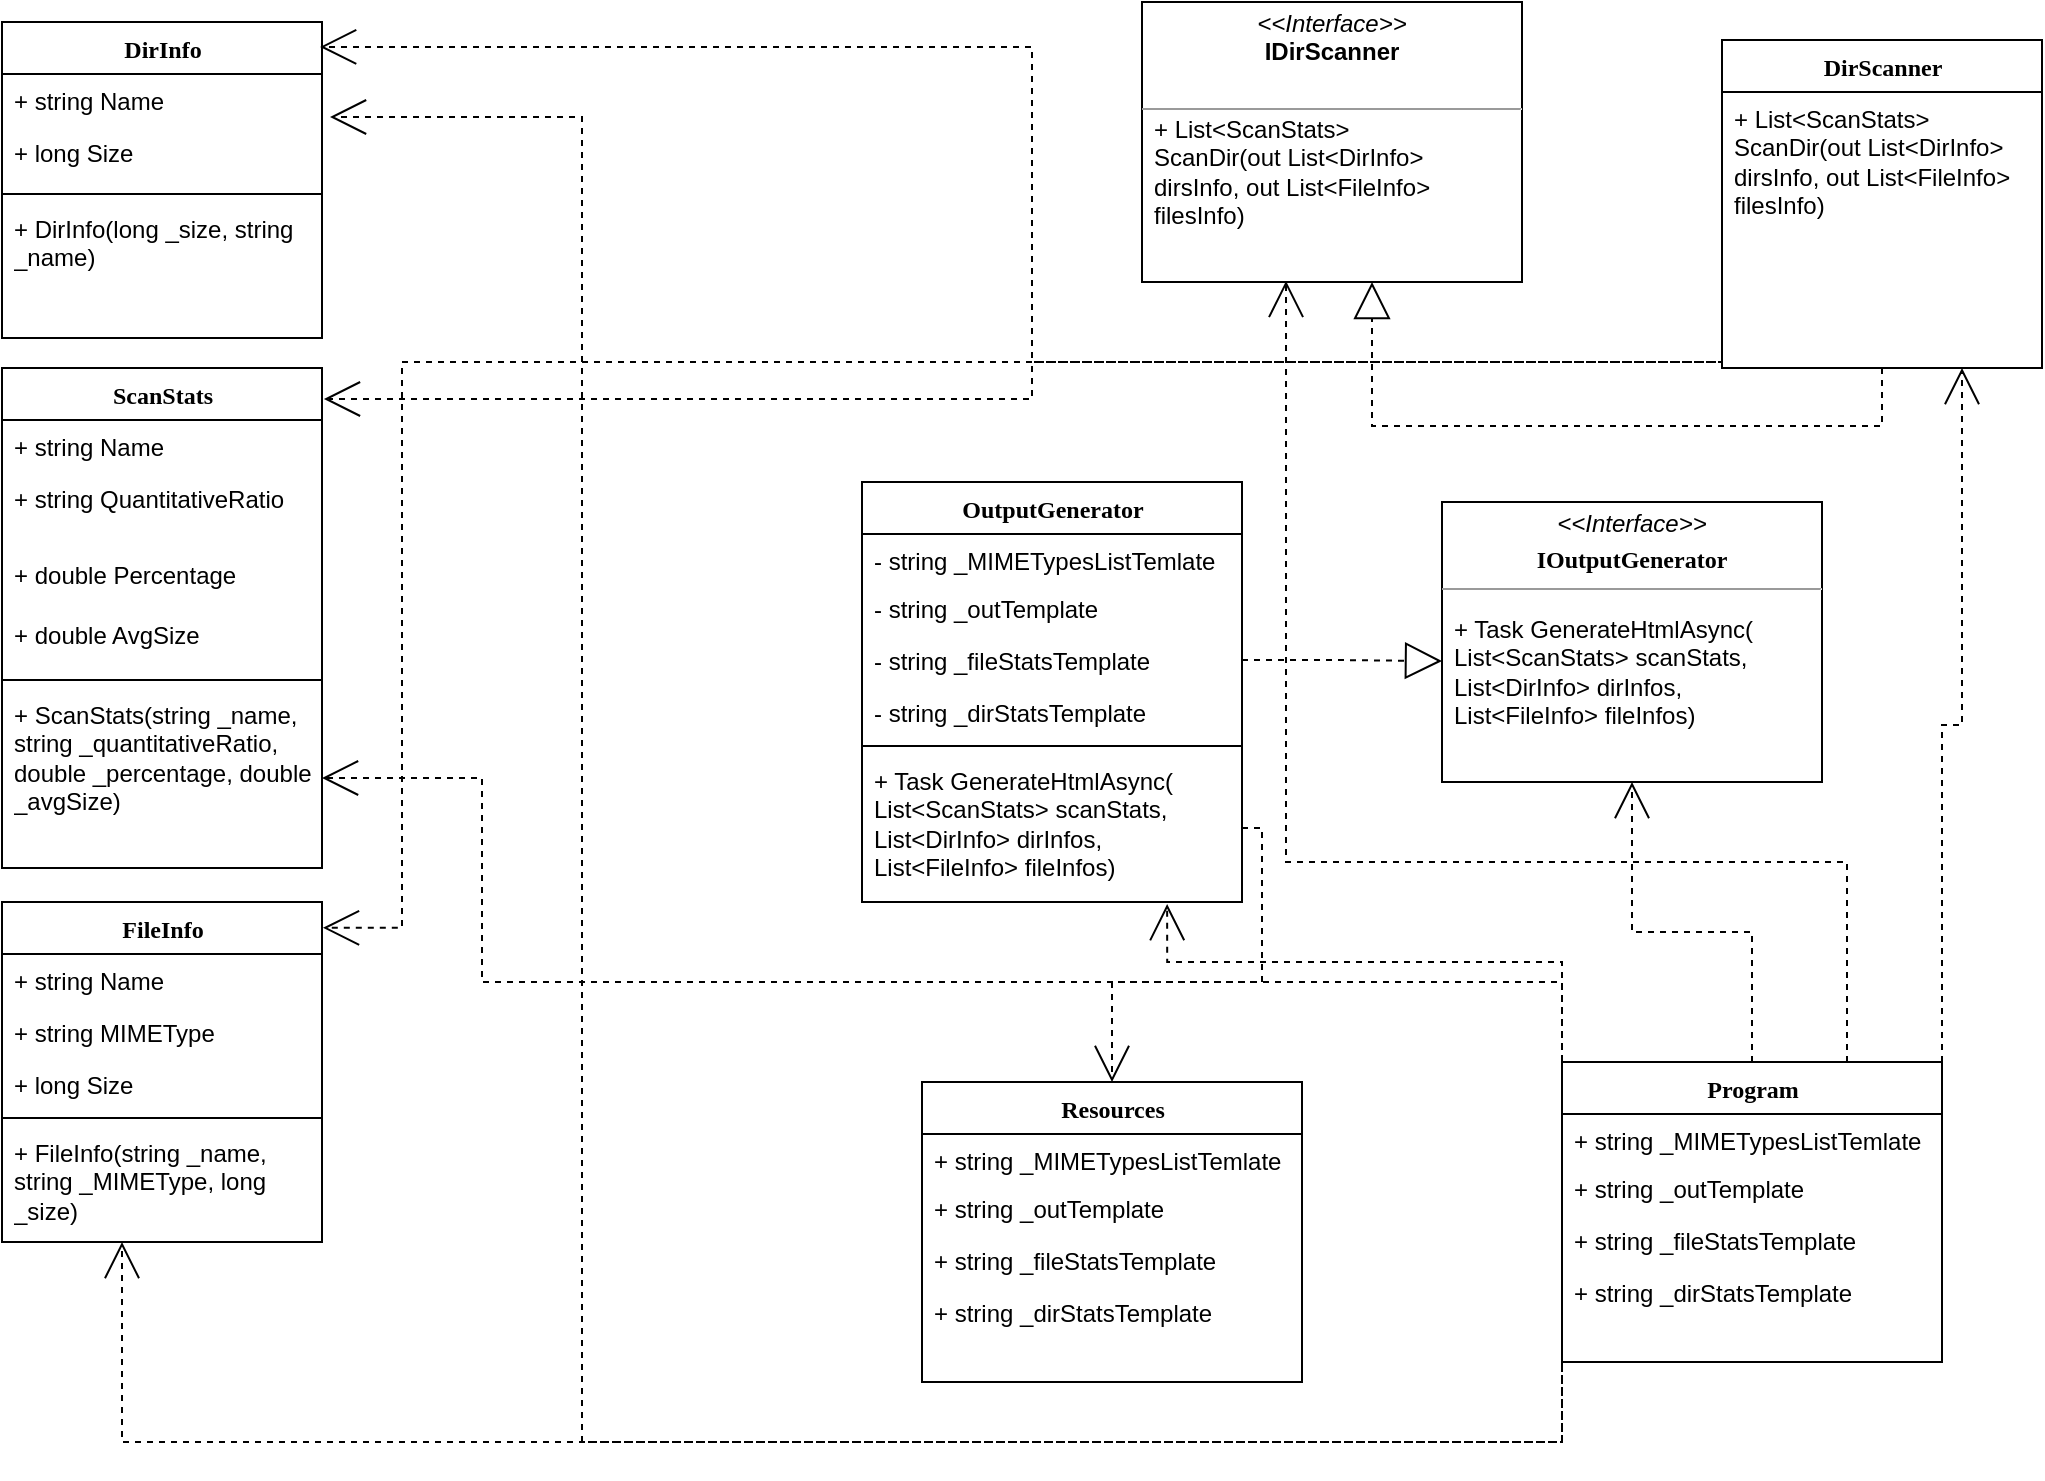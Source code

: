 <mxfile version="20.5.1" type="device"><diagram name="Page-1" id="6133507b-19e7-1e82-6fc7-422aa6c4b21f"><mxGraphModel dx="1422" dy="762" grid="1" gridSize="10" guides="1" tooltips="1" connect="1" arrows="1" fold="1" page="1" pageScale="1" pageWidth="1100" pageHeight="850" background="none" math="0" shadow="0"><root><mxCell id="0"/><mxCell id="1" parent="0"/><mxCell id="235556782a83e6d0-1" value="FileInfo" style="swimlane;html=1;fontStyle=1;align=center;verticalAlign=top;childLayout=stackLayout;horizontal=1;startSize=26;horizontalStack=0;resizeParent=1;resizeLast=0;collapsible=1;marginBottom=0;swimlaneFillColor=#ffffff;rounded=0;shadow=0;comic=0;labelBackgroundColor=none;strokeWidth=1;fillColor=none;fontFamily=Verdana;fontSize=12" parent="1" vertex="1"><mxGeometry x="20" y="460" width="160" height="170" as="geometry"/></mxCell><mxCell id="235556782a83e6d0-2" value="+&amp;nbsp;string Name" style="text;html=1;strokeColor=none;fillColor=none;align=left;verticalAlign=top;spacingLeft=4;spacingRight=4;whiteSpace=wrap;overflow=hidden;rotatable=0;points=[[0,0.5],[1,0.5]];portConstraint=eastwest;" parent="235556782a83e6d0-1" vertex="1"><mxGeometry y="26" width="160" height="26" as="geometry"/></mxCell><mxCell id="235556782a83e6d0-3" value="+&amp;nbsp;string MIMEType" style="text;html=1;strokeColor=none;fillColor=none;align=left;verticalAlign=top;spacingLeft=4;spacingRight=4;whiteSpace=wrap;overflow=hidden;rotatable=0;points=[[0,0.5],[1,0.5]];portConstraint=eastwest;" parent="235556782a83e6d0-1" vertex="1"><mxGeometry y="52" width="160" height="26" as="geometry"/></mxCell><mxCell id="235556782a83e6d0-5" value="+&amp;nbsp;long Size" style="text;html=1;strokeColor=none;fillColor=none;align=left;verticalAlign=top;spacingLeft=4;spacingRight=4;whiteSpace=wrap;overflow=hidden;rotatable=0;points=[[0,0.5],[1,0.5]];portConstraint=eastwest;" parent="235556782a83e6d0-1" vertex="1"><mxGeometry y="78" width="160" height="26" as="geometry"/></mxCell><mxCell id="235556782a83e6d0-6" value="" style="line;html=1;strokeWidth=1;fillColor=none;align=left;verticalAlign=middle;spacingTop=-1;spacingLeft=3;spacingRight=3;rotatable=0;labelPosition=right;points=[];portConstraint=eastwest;" parent="235556782a83e6d0-1" vertex="1"><mxGeometry y="104" width="160" height="8" as="geometry"/></mxCell><mxCell id="235556782a83e6d0-7" value="+ FileInfo(string _name, string _MIMEType, long _size)" style="text;html=1;strokeColor=none;fillColor=none;align=left;verticalAlign=top;spacingLeft=4;spacingRight=4;whiteSpace=wrap;overflow=hidden;rotatable=0;points=[[0,0.5],[1,0.5]];portConstraint=eastwest;" parent="235556782a83e6d0-1" vertex="1"><mxGeometry y="112" width="160" height="58" as="geometry"/></mxCell><mxCell id="78961159f06e98e8-17" value="ScanStats" style="swimlane;html=1;fontStyle=1;align=center;verticalAlign=top;childLayout=stackLayout;horizontal=1;startSize=26;horizontalStack=0;resizeParent=1;resizeLast=0;collapsible=1;marginBottom=0;swimlaneFillColor=#ffffff;rounded=0;shadow=0;comic=0;labelBackgroundColor=none;strokeWidth=1;fillColor=none;fontFamily=Verdana;fontSize=12" parent="1" vertex="1"><mxGeometry x="20" y="193" width="160" height="250" as="geometry"/></mxCell><mxCell id="78961159f06e98e8-23" value="+ string Name" style="text;html=1;strokeColor=none;fillColor=none;align=left;verticalAlign=top;spacingLeft=4;spacingRight=4;whiteSpace=wrap;overflow=hidden;rotatable=0;points=[[0,0.5],[1,0.5]];portConstraint=eastwest;" parent="78961159f06e98e8-17" vertex="1"><mxGeometry y="26" width="160" height="26" as="geometry"/></mxCell><mxCell id="78961159f06e98e8-24" value="+ string QuantitativeRatio" style="text;html=1;strokeColor=none;fillColor=none;align=left;verticalAlign=top;spacingLeft=4;spacingRight=4;whiteSpace=wrap;overflow=hidden;rotatable=0;points=[[0,0.5],[1,0.5]];portConstraint=eastwest;" parent="78961159f06e98e8-17" vertex="1"><mxGeometry y="52" width="160" height="38" as="geometry"/></mxCell><mxCell id="wyAMn6jahoAMWP9T6H8L-1" value="+ double Percentage" style="text;html=1;strokeColor=none;fillColor=none;align=left;verticalAlign=top;spacingLeft=4;spacingRight=4;whiteSpace=wrap;overflow=hidden;rotatable=0;points=[[0,0.5],[1,0.5]];portConstraint=eastwest;" vertex="1" parent="78961159f06e98e8-17"><mxGeometry y="90" width="160" height="30" as="geometry"/></mxCell><mxCell id="wyAMn6jahoAMWP9T6H8L-2" value="+ double AvgSize" style="text;html=1;strokeColor=none;fillColor=none;align=left;verticalAlign=top;spacingLeft=4;spacingRight=4;whiteSpace=wrap;overflow=hidden;rotatable=0;points=[[0,0.5],[1,0.5]];portConstraint=eastwest;" vertex="1" parent="78961159f06e98e8-17"><mxGeometry y="120" width="160" height="32" as="geometry"/></mxCell><mxCell id="wyAMn6jahoAMWP9T6H8L-12" value="" style="line;html=1;strokeWidth=1;fillColor=none;align=left;verticalAlign=middle;spacingTop=-1;spacingLeft=3;spacingRight=3;rotatable=0;labelPosition=right;points=[];portConstraint=eastwest;" vertex="1" parent="78961159f06e98e8-17"><mxGeometry y="152" width="160" height="8" as="geometry"/></mxCell><mxCell id="wyAMn6jahoAMWP9T6H8L-11" value="+ ScanStats(string _name, string _quantitativeRatio, double _percentage, double _avgSize)" style="text;html=1;strokeColor=none;fillColor=none;align=left;verticalAlign=top;spacingLeft=4;spacingRight=4;whiteSpace=wrap;overflow=hidden;rotatable=0;points=[[0,0.5],[1,0.5]];portConstraint=eastwest;" vertex="1" parent="78961159f06e98e8-17"><mxGeometry y="160" width="160" height="90" as="geometry"/></mxCell><mxCell id="b94bc138ca980ef-7" style="edgeStyle=orthogonalEdgeStyle;rounded=0;html=1;labelBackgroundColor=none;startArrow=none;startFill=0;startSize=8;endArrow=block;endFill=0;endSize=16;fontFamily=Verdana;fontSize=12;dashed=1;" parent="1" source="78961159f06e98e8-43" target="b94bc138ca980ef-1" edge="1"><mxGeometry relative="1" as="geometry"><Array as="points"><mxPoint x="705" y="222"/></Array></mxGeometry></mxCell><mxCell id="wyAMn6jahoAMWP9T6H8L-16" style="edgeStyle=orthogonalEdgeStyle;rounded=0;orthogonalLoop=1;jettySize=auto;html=1;exitX=0;exitY=1;exitDx=0;exitDy=0;entryX=1.003;entryY=0.076;entryDx=0;entryDy=0;entryPerimeter=0;dashed=1;endArrow=open;endFill=0;endSize=16;" edge="1" parent="1" source="78961159f06e98e8-43" target="235556782a83e6d0-1"><mxGeometry relative="1" as="geometry"><Array as="points"><mxPoint x="880" y="190"/><mxPoint x="220" y="190"/><mxPoint x="220" y="473"/></Array></mxGeometry></mxCell><mxCell id="78961159f06e98e8-43" value="DirScanner" style="swimlane;html=1;fontStyle=1;align=center;verticalAlign=top;childLayout=stackLayout;horizontal=1;startSize=26;horizontalStack=0;resizeParent=1;resizeLast=0;collapsible=1;marginBottom=0;swimlaneFillColor=#ffffff;rounded=0;shadow=0;comic=0;labelBackgroundColor=none;strokeWidth=1;fillColor=none;fontFamily=Verdana;fontSize=12" parent="1" vertex="1"><mxGeometry x="880" y="29.0" width="160" height="164" as="geometry"/></mxCell><mxCell id="78961159f06e98e8-52" value="&lt;span style=&quot;&quot;&gt;+ List&amp;lt;ScanStats&amp;gt; ScanDir(out List&amp;lt;DirInfo&amp;gt; dirsInfo, out List&amp;lt;FileInfo&amp;gt; filesInfo)&lt;br&gt;&lt;/span&gt;" style="text;html=1;strokeColor=none;fillColor=none;align=left;verticalAlign=top;spacingLeft=4;spacingRight=4;whiteSpace=wrap;overflow=hidden;rotatable=0;points=[[0,0.5],[1,0.5]];portConstraint=eastwest;" parent="78961159f06e98e8-43" vertex="1"><mxGeometry y="26" width="160" height="76" as="geometry"/></mxCell><mxCell id="78961159f06e98e8-108" value="OutputGenerator" style="swimlane;html=1;fontStyle=1;align=center;verticalAlign=top;childLayout=stackLayout;horizontal=1;startSize=26;horizontalStack=0;resizeParent=1;resizeLast=0;collapsible=1;marginBottom=0;swimlaneFillColor=#ffffff;rounded=0;shadow=0;comic=0;labelBackgroundColor=none;strokeWidth=1;fillColor=none;fontFamily=Verdana;fontSize=12" parent="1" vertex="1"><mxGeometry x="450" y="250" width="190" height="210" as="geometry"/></mxCell><mxCell id="78961159f06e98e8-109" value="- string _MIMETypesListTemlate" style="text;html=1;strokeColor=none;fillColor=none;align=left;verticalAlign=top;spacingLeft=4;spacingRight=4;whiteSpace=wrap;overflow=hidden;rotatable=0;points=[[0,0.5],[1,0.5]];portConstraint=eastwest;" parent="78961159f06e98e8-108" vertex="1"><mxGeometry y="26" width="190" height="24" as="geometry"/></mxCell><mxCell id="78961159f06e98e8-110" value="- string&amp;nbsp;_outTemplate" style="text;html=1;strokeColor=none;fillColor=none;align=left;verticalAlign=top;spacingLeft=4;spacingRight=4;whiteSpace=wrap;overflow=hidden;rotatable=0;points=[[0,0.5],[1,0.5]];portConstraint=eastwest;" parent="78961159f06e98e8-108" vertex="1"><mxGeometry y="50" width="190" height="26" as="geometry"/></mxCell><mxCell id="wyAMn6jahoAMWP9T6H8L-17" value="- string&amp;nbsp;_fileStatsTemplate" style="text;html=1;strokeColor=none;fillColor=none;align=left;verticalAlign=top;spacingLeft=4;spacingRight=4;whiteSpace=wrap;overflow=hidden;rotatable=0;points=[[0,0.5],[1,0.5]];portConstraint=eastwest;" vertex="1" parent="78961159f06e98e8-108"><mxGeometry y="76" width="190" height="26" as="geometry"/></mxCell><mxCell id="wyAMn6jahoAMWP9T6H8L-18" value="- string&amp;nbsp;_dirStatsTemplate" style="text;html=1;strokeColor=none;fillColor=none;align=left;verticalAlign=top;spacingLeft=4;spacingRight=4;whiteSpace=wrap;overflow=hidden;rotatable=0;points=[[0,0.5],[1,0.5]];portConstraint=eastwest;" vertex="1" parent="78961159f06e98e8-108"><mxGeometry y="102" width="190" height="26" as="geometry"/></mxCell><mxCell id="78961159f06e98e8-116" value="" style="line;html=1;strokeWidth=1;fillColor=none;align=left;verticalAlign=middle;spacingTop=-1;spacingLeft=3;spacingRight=3;rotatable=0;labelPosition=right;points=[];portConstraint=eastwest;" parent="78961159f06e98e8-108" vertex="1"><mxGeometry y="128" width="190" height="8" as="geometry"/></mxCell><mxCell id="78961159f06e98e8-117" value="+ Task&amp;nbsp;GenerateHtmlAsync(&lt;br&gt;List&amp;lt;ScanStats&amp;gt; scanStats, List&amp;lt;DirInfo&amp;gt; dirInfos, List&amp;lt;FileInfo&amp;gt; fileInfos)" style="text;html=1;strokeColor=none;fillColor=none;align=left;verticalAlign=top;spacingLeft=4;spacingRight=4;whiteSpace=wrap;overflow=hidden;rotatable=0;points=[[0,0.5],[1,0.5]];portConstraint=eastwest;" parent="78961159f06e98e8-108" vertex="1"><mxGeometry y="136" width="190" height="74" as="geometry"/></mxCell><mxCell id="b94bc138ca980ef-1" value="&lt;p style=&quot;margin:0px;margin-top:4px;text-align:center;&quot;&gt;&lt;i&gt;&amp;lt;&amp;lt;Interface&amp;gt;&amp;gt;&lt;/i&gt;&lt;br&gt;&lt;b&gt;IDirScanner&lt;/b&gt;&lt;/p&gt;&lt;p style=&quot;margin:0px;margin-left:4px;&quot;&gt;&lt;br&gt;&lt;/p&gt;&lt;hr size=&quot;1&quot;&gt;&lt;p style=&quot;margin:0px;margin-left:4px;&quot;&gt;&lt;br&gt;&lt;/p&gt;" style="verticalAlign=top;align=left;overflow=fill;fontSize=12;fontFamily=Helvetica;html=1;rounded=0;shadow=0;comic=0;labelBackgroundColor=none;strokeWidth=1" parent="1" vertex="1"><mxGeometry x="590" y="10" width="190" height="140" as="geometry"/></mxCell><mxCell id="wyAMn6jahoAMWP9T6H8L-3" value="&lt;span style=&quot;&quot;&gt;+ List&amp;lt;ScanStats&amp;gt; ScanDir(out List&amp;lt;DirInfo&amp;gt; dirsInfo, out List&amp;lt;FileInfo&amp;gt; filesInfo)&lt;br&gt;&lt;/span&gt;" style="text;html=1;strokeColor=none;fillColor=none;align=left;verticalAlign=top;spacingLeft=4;spacingRight=4;whiteSpace=wrap;overflow=hidden;rotatable=0;points=[[0,0.5],[1,0.5]];portConstraint=eastwest;" vertex="1" parent="1"><mxGeometry x="590" y="60" width="160" height="76" as="geometry"/></mxCell><mxCell id="wyAMn6jahoAMWP9T6H8L-4" value="DirInfo" style="swimlane;html=1;fontStyle=1;align=center;verticalAlign=top;childLayout=stackLayout;horizontal=1;startSize=26;horizontalStack=0;resizeParent=1;resizeLast=0;collapsible=1;marginBottom=0;swimlaneFillColor=#ffffff;rounded=0;shadow=0;comic=0;labelBackgroundColor=none;strokeWidth=1;fillColor=none;fontFamily=Verdana;fontSize=12" vertex="1" parent="1"><mxGeometry x="20" y="20" width="160" height="158" as="geometry"/></mxCell><mxCell id="wyAMn6jahoAMWP9T6H8L-5" value="+ string Name" style="text;html=1;strokeColor=none;fillColor=none;align=left;verticalAlign=top;spacingLeft=4;spacingRight=4;whiteSpace=wrap;overflow=hidden;rotatable=0;points=[[0,0.5],[1,0.5]];portConstraint=eastwest;" vertex="1" parent="wyAMn6jahoAMWP9T6H8L-4"><mxGeometry y="26" width="160" height="26" as="geometry"/></mxCell><mxCell id="wyAMn6jahoAMWP9T6H8L-8" value="+ long Size" style="text;html=1;strokeColor=none;fillColor=none;align=left;verticalAlign=top;spacingLeft=4;spacingRight=4;whiteSpace=wrap;overflow=hidden;rotatable=0;points=[[0,0.5],[1,0.5]];portConstraint=eastwest;" vertex="1" parent="wyAMn6jahoAMWP9T6H8L-4"><mxGeometry y="52" width="160" height="30" as="geometry"/></mxCell><mxCell id="wyAMn6jahoAMWP9T6H8L-9" value="" style="line;html=1;strokeWidth=1;fillColor=none;align=left;verticalAlign=middle;spacingTop=-1;spacingLeft=3;spacingRight=3;rotatable=0;labelPosition=right;points=[];portConstraint=eastwest;" vertex="1" parent="wyAMn6jahoAMWP9T6H8L-4"><mxGeometry y="82" width="160" height="8" as="geometry"/></mxCell><mxCell id="78961159f06e98e8-94" value="+ DirInfo(long _size, string _name)" style="text;html=1;strokeColor=none;fillColor=none;align=left;verticalAlign=top;spacingLeft=4;spacingRight=4;whiteSpace=wrap;overflow=hidden;rotatable=0;points=[[0,0.5],[1,0.5]];portConstraint=eastwest;" parent="wyAMn6jahoAMWP9T6H8L-4" vertex="1"><mxGeometry y="90" width="160" height="40" as="geometry"/></mxCell><mxCell id="wyAMn6jahoAMWP9T6H8L-14" style="edgeStyle=orthogonalEdgeStyle;rounded=0;orthogonalLoop=1;jettySize=auto;html=1;exitX=0;exitY=0.5;exitDx=0;exitDy=0;entryX=0.994;entryY=0.079;entryDx=0;entryDy=0;entryPerimeter=0;endArrow=open;endFill=0;dashed=1;endSize=16;" edge="1" parent="1" source="78961159f06e98e8-52" target="wyAMn6jahoAMWP9T6H8L-4"><mxGeometry relative="1" as="geometry"><Array as="points"><mxPoint x="880" y="190"/><mxPoint x="535" y="190"/><mxPoint x="535" y="33"/></Array></mxGeometry></mxCell><mxCell id="wyAMn6jahoAMWP9T6H8L-15" style="edgeStyle=orthogonalEdgeStyle;rounded=0;orthogonalLoop=1;jettySize=auto;html=1;exitX=0;exitY=0.5;exitDx=0;exitDy=0;entryX=1.006;entryY=0.062;entryDx=0;entryDy=0;dashed=1;endArrow=open;endFill=0;endSize=16;entryPerimeter=0;" edge="1" parent="1" source="78961159f06e98e8-52" target="78961159f06e98e8-17"><mxGeometry relative="1" as="geometry"><Array as="points"><mxPoint x="880" y="190"/><mxPoint x="535" y="190"/><mxPoint x="535" y="209"/></Array></mxGeometry></mxCell><mxCell id="wyAMn6jahoAMWP9T6H8L-19" value="&lt;p style=&quot;margin:0px;margin-top:4px;text-align:center;&quot;&gt;&lt;i&gt;&amp;lt;&amp;lt;Interface&amp;gt;&amp;gt;&lt;/i&gt;&lt;/p&gt;&lt;p style=&quot;margin:0px;margin-top:4px;text-align:center;&quot;&gt;&lt;span style=&quot;font-family: Verdana; font-weight: 700;&quot;&gt;IOutputGenerator&lt;/span&gt;&lt;br&gt;&lt;/p&gt;&lt;hr size=&quot;1&quot;&gt;&lt;p style=&quot;margin:0px;margin-left:4px;&quot;&gt;&lt;br&gt;&lt;/p&gt;" style="verticalAlign=top;align=left;overflow=fill;fontSize=12;fontFamily=Helvetica;html=1;rounded=0;shadow=0;comic=0;labelBackgroundColor=none;strokeWidth=1" vertex="1" parent="1"><mxGeometry x="740" y="260" width="190" height="140" as="geometry"/></mxCell><mxCell id="wyAMn6jahoAMWP9T6H8L-22" style="edgeStyle=orthogonalEdgeStyle;rounded=0;orthogonalLoop=1;jettySize=auto;html=1;exitX=1;exitY=0.5;exitDx=0;exitDy=0;entryX=0;entryY=0.568;entryDx=0;entryDy=0;entryPerimeter=0;dashed=1;endArrow=block;endFill=0;endSize=16;" edge="1" parent="1" source="wyAMn6jahoAMWP9T6H8L-17" target="wyAMn6jahoAMWP9T6H8L-19"><mxGeometry relative="1" as="geometry"/></mxCell><mxCell id="wyAMn6jahoAMWP9T6H8L-23" value="+ Task&amp;nbsp;GenerateHtmlAsync(&lt;br&gt;List&amp;lt;ScanStats&amp;gt; scanStats, List&amp;lt;DirInfo&amp;gt; dirInfos, List&amp;lt;FileInfo&amp;gt; fileInfos)" style="text;html=1;strokeColor=none;fillColor=none;align=left;verticalAlign=top;spacingLeft=4;spacingRight=4;whiteSpace=wrap;overflow=hidden;rotatable=0;points=[[0,0.5],[1,0.5]];portConstraint=eastwest;" vertex="1" parent="1"><mxGeometry x="740" y="310" width="190" height="74" as="geometry"/></mxCell><mxCell id="wyAMn6jahoAMWP9T6H8L-24" value="Resources" style="swimlane;html=1;fontStyle=1;align=center;verticalAlign=top;childLayout=stackLayout;horizontal=1;startSize=26;horizontalStack=0;resizeParent=1;resizeLast=0;collapsible=1;marginBottom=0;swimlaneFillColor=#ffffff;rounded=0;shadow=0;comic=0;labelBackgroundColor=none;strokeWidth=1;fillColor=none;fontFamily=Verdana;fontSize=12" vertex="1" parent="1"><mxGeometry x="480" y="550" width="190" height="150" as="geometry"/></mxCell><mxCell id="wyAMn6jahoAMWP9T6H8L-25" value="+ string _MIMETypesListTemlate" style="text;html=1;strokeColor=none;fillColor=none;align=left;verticalAlign=top;spacingLeft=4;spacingRight=4;whiteSpace=wrap;overflow=hidden;rotatable=0;points=[[0,0.5],[1,0.5]];portConstraint=eastwest;" vertex="1" parent="wyAMn6jahoAMWP9T6H8L-24"><mxGeometry y="26" width="190" height="24" as="geometry"/></mxCell><mxCell id="wyAMn6jahoAMWP9T6H8L-26" value="+ string&amp;nbsp;_outTemplate" style="text;html=1;strokeColor=none;fillColor=none;align=left;verticalAlign=top;spacingLeft=4;spacingRight=4;whiteSpace=wrap;overflow=hidden;rotatable=0;points=[[0,0.5],[1,0.5]];portConstraint=eastwest;" vertex="1" parent="wyAMn6jahoAMWP9T6H8L-24"><mxGeometry y="50" width="190" height="26" as="geometry"/></mxCell><mxCell id="wyAMn6jahoAMWP9T6H8L-27" value="+ string&amp;nbsp;_fileStatsTemplate" style="text;html=1;strokeColor=none;fillColor=none;align=left;verticalAlign=top;spacingLeft=4;spacingRight=4;whiteSpace=wrap;overflow=hidden;rotatable=0;points=[[0,0.5],[1,0.5]];portConstraint=eastwest;" vertex="1" parent="wyAMn6jahoAMWP9T6H8L-24"><mxGeometry y="76" width="190" height="26" as="geometry"/></mxCell><mxCell id="wyAMn6jahoAMWP9T6H8L-28" value="+ string&amp;nbsp;_dirStatsTemplate" style="text;html=1;strokeColor=none;fillColor=none;align=left;verticalAlign=top;spacingLeft=4;spacingRight=4;whiteSpace=wrap;overflow=hidden;rotatable=0;points=[[0,0.5],[1,0.5]];portConstraint=eastwest;" vertex="1" parent="wyAMn6jahoAMWP9T6H8L-24"><mxGeometry y="102" width="190" height="26" as="geometry"/></mxCell><mxCell id="wyAMn6jahoAMWP9T6H8L-32" style="edgeStyle=orthogonalEdgeStyle;rounded=0;orthogonalLoop=1;jettySize=auto;html=1;exitX=1;exitY=0.5;exitDx=0;exitDy=0;entryX=0.5;entryY=0;entryDx=0;entryDy=0;dashed=1;endArrow=open;endFill=0;endSize=16;" edge="1" parent="1" source="78961159f06e98e8-117" target="wyAMn6jahoAMWP9T6H8L-24"><mxGeometry relative="1" as="geometry"><Array as="points"><mxPoint x="650" y="423"/><mxPoint x="650" y="500"/><mxPoint x="575" y="500"/></Array></mxGeometry></mxCell><mxCell id="wyAMn6jahoAMWP9T6H8L-38" style="edgeStyle=orthogonalEdgeStyle;rounded=0;orthogonalLoop=1;jettySize=auto;html=1;exitX=0.5;exitY=0;exitDx=0;exitDy=0;entryX=0.5;entryY=1;entryDx=0;entryDy=0;dashed=1;endArrow=open;endFill=0;endSize=16;" edge="1" parent="1" source="wyAMn6jahoAMWP9T6H8L-33" target="wyAMn6jahoAMWP9T6H8L-19"><mxGeometry relative="1" as="geometry"/></mxCell><mxCell id="wyAMn6jahoAMWP9T6H8L-39" style="edgeStyle=orthogonalEdgeStyle;rounded=0;orthogonalLoop=1;jettySize=auto;html=1;exitX=0.25;exitY=0;exitDx=0;exitDy=0;entryX=0.375;entryY=1;entryDx=0;entryDy=0;entryPerimeter=0;dashed=1;endArrow=open;endFill=0;endSize=16;" edge="1" parent="1" source="wyAMn6jahoAMWP9T6H8L-33" target="235556782a83e6d0-7"><mxGeometry relative="1" as="geometry"><Array as="points"><mxPoint x="800" y="540"/><mxPoint x="800" y="730"/><mxPoint x="80" y="730"/></Array></mxGeometry></mxCell><mxCell id="wyAMn6jahoAMWP9T6H8L-40" style="edgeStyle=orthogonalEdgeStyle;rounded=0;orthogonalLoop=1;jettySize=auto;html=1;exitX=0.25;exitY=0;exitDx=0;exitDy=0;dashed=1;endArrow=open;endFill=0;endSize=16;" edge="1" parent="1" source="wyAMn6jahoAMWP9T6H8L-33" target="wyAMn6jahoAMWP9T6H8L-11"><mxGeometry relative="1" as="geometry"><Array as="points"><mxPoint x="800" y="540"/><mxPoint x="800" y="500"/><mxPoint x="260" y="500"/><mxPoint x="260" y="398"/></Array></mxGeometry></mxCell><mxCell id="wyAMn6jahoAMWP9T6H8L-42" style="edgeStyle=orthogonalEdgeStyle;rounded=0;orthogonalLoop=1;jettySize=auto;html=1;exitX=0.75;exitY=0;exitDx=0;exitDy=0;entryX=0.379;entryY=0.996;entryDx=0;entryDy=0;entryPerimeter=0;dashed=1;endArrow=open;endFill=0;endSize=16;" edge="1" parent="1" source="wyAMn6jahoAMWP9T6H8L-33" target="b94bc138ca980ef-1"><mxGeometry relative="1" as="geometry"><Array as="points"><mxPoint x="943" y="440"/><mxPoint x="662" y="440"/></Array></mxGeometry></mxCell><mxCell id="wyAMn6jahoAMWP9T6H8L-43" style="edgeStyle=orthogonalEdgeStyle;rounded=0;orthogonalLoop=1;jettySize=auto;html=1;exitX=1;exitY=0;exitDx=0;exitDy=0;entryX=0.75;entryY=1;entryDx=0;entryDy=0;dashed=1;endArrow=open;endFill=0;endSize=16;" edge="1" parent="1" source="wyAMn6jahoAMWP9T6H8L-33" target="78961159f06e98e8-43"><mxGeometry relative="1" as="geometry"/></mxCell><mxCell id="wyAMn6jahoAMWP9T6H8L-44" style="edgeStyle=orthogonalEdgeStyle;rounded=0;orthogonalLoop=1;jettySize=auto;html=1;exitX=0;exitY=0;exitDx=0;exitDy=0;entryX=0.803;entryY=1.014;entryDx=0;entryDy=0;entryPerimeter=0;dashed=1;endArrow=open;endFill=0;endSize=16;" edge="1" parent="1" source="wyAMn6jahoAMWP9T6H8L-33" target="78961159f06e98e8-117"><mxGeometry relative="1" as="geometry"><Array as="points"><mxPoint x="800" y="490"/><mxPoint x="603" y="490"/></Array></mxGeometry></mxCell><mxCell id="wyAMn6jahoAMWP9T6H8L-33" value="Program" style="swimlane;html=1;fontStyle=1;align=center;verticalAlign=top;childLayout=stackLayout;horizontal=1;startSize=26;horizontalStack=0;resizeParent=1;resizeLast=0;collapsible=1;marginBottom=0;swimlaneFillColor=#ffffff;rounded=0;shadow=0;comic=0;labelBackgroundColor=none;strokeWidth=1;fillColor=none;fontFamily=Verdana;fontSize=12" vertex="1" parent="1"><mxGeometry x="800" y="540" width="190" height="150" as="geometry"/></mxCell><mxCell id="wyAMn6jahoAMWP9T6H8L-34" value="+ string _MIMETypesListTemlate" style="text;html=1;strokeColor=none;fillColor=none;align=left;verticalAlign=top;spacingLeft=4;spacingRight=4;whiteSpace=wrap;overflow=hidden;rotatable=0;points=[[0,0.5],[1,0.5]];portConstraint=eastwest;" vertex="1" parent="wyAMn6jahoAMWP9T6H8L-33"><mxGeometry y="26" width="190" height="24" as="geometry"/></mxCell><mxCell id="wyAMn6jahoAMWP9T6H8L-35" value="+ string&amp;nbsp;_outTemplate" style="text;html=1;strokeColor=none;fillColor=none;align=left;verticalAlign=top;spacingLeft=4;spacingRight=4;whiteSpace=wrap;overflow=hidden;rotatable=0;points=[[0,0.5],[1,0.5]];portConstraint=eastwest;" vertex="1" parent="wyAMn6jahoAMWP9T6H8L-33"><mxGeometry y="50" width="190" height="26" as="geometry"/></mxCell><mxCell id="wyAMn6jahoAMWP9T6H8L-36" value="+ string&amp;nbsp;_fileStatsTemplate" style="text;html=1;strokeColor=none;fillColor=none;align=left;verticalAlign=top;spacingLeft=4;spacingRight=4;whiteSpace=wrap;overflow=hidden;rotatable=0;points=[[0,0.5],[1,0.5]];portConstraint=eastwest;" vertex="1" parent="wyAMn6jahoAMWP9T6H8L-33"><mxGeometry y="76" width="190" height="26" as="geometry"/></mxCell><mxCell id="wyAMn6jahoAMWP9T6H8L-37" value="+ string&amp;nbsp;_dirStatsTemplate" style="text;html=1;strokeColor=none;fillColor=none;align=left;verticalAlign=top;spacingLeft=4;spacingRight=4;whiteSpace=wrap;overflow=hidden;rotatable=0;points=[[0,0.5],[1,0.5]];portConstraint=eastwest;" vertex="1" parent="wyAMn6jahoAMWP9T6H8L-33"><mxGeometry y="102" width="190" height="26" as="geometry"/></mxCell><mxCell id="wyAMn6jahoAMWP9T6H8L-41" style="edgeStyle=orthogonalEdgeStyle;rounded=0;orthogonalLoop=1;jettySize=auto;html=1;exitX=0;exitY=0.5;exitDx=0;exitDy=0;entryX=1.025;entryY=0.827;entryDx=0;entryDy=0;entryPerimeter=0;dashed=1;endArrow=open;endFill=0;endSize=16;" edge="1" parent="1" source="wyAMn6jahoAMWP9T6H8L-34" target="wyAMn6jahoAMWP9T6H8L-5"><mxGeometry relative="1" as="geometry"><Array as="points"><mxPoint x="800" y="730"/><mxPoint x="310" y="730"/><mxPoint x="310" y="68"/></Array></mxGeometry></mxCell></root></mxGraphModel></diagram></mxfile>
